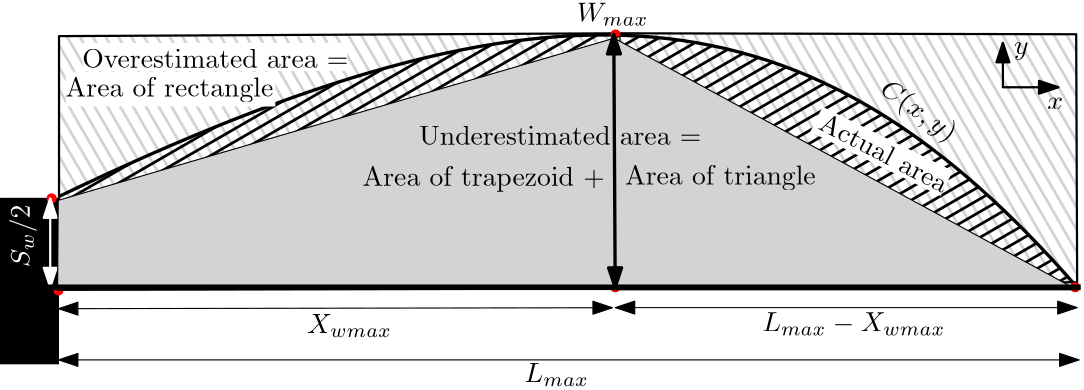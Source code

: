 <?xml version="1.0"?>
<!DOCTYPE ipe SYSTEM "ipe.dtd">
<ipe version="70218" creator="Ipe 7.2.24">
<info created="D:20201022174427" modified="D:20220107201323"/>
<ipestyle name="basic">
<symbol name="arrow/arc(spx)">
<path stroke="sym-stroke" fill="sym-stroke" pen="sym-pen">
0 0 m
-1 0.333 l
-1 -0.333 l
h
</path>
</symbol>
<symbol name="arrow/farc(spx)">
<path stroke="sym-stroke" fill="white" pen="sym-pen">
0 0 m
-1 0.333 l
-1 -0.333 l
h
</path>
</symbol>
<symbol name="arrow/ptarc(spx)">
<path stroke="sym-stroke" fill="sym-stroke" pen="sym-pen">
0 0 m
-1 0.333 l
-0.8 0 l
-1 -0.333 l
h
</path>
</symbol>
<symbol name="arrow/fptarc(spx)">
<path stroke="sym-stroke" fill="white" pen="sym-pen">
0 0 m
-1 0.333 l
-0.8 0 l
-1 -0.333 l
h
</path>
</symbol>
<symbol name="mark/circle(sx)" transformations="translations">
<path fill="sym-stroke">
0.6 0 0 0.6 0 0 e
0.4 0 0 0.4 0 0 e
</path>
</symbol>
<symbol name="mark/disk(sx)" transformations="translations">
<path fill="sym-stroke">
0.6 0 0 0.6 0 0 e
</path>
</symbol>
<symbol name="mark/fdisk(sfx)" transformations="translations">
<group>
<path fill="sym-fill">
0.5 0 0 0.5 0 0 e
</path>
<path fill="sym-stroke" fillrule="eofill">
0.6 0 0 0.6 0 0 e
0.4 0 0 0.4 0 0 e
</path>
</group>
</symbol>
<symbol name="mark/box(sx)" transformations="translations">
<path fill="sym-stroke" fillrule="eofill">
-0.6 -0.6 m
0.6 -0.6 l
0.6 0.6 l
-0.6 0.6 l
h
-0.4 -0.4 m
0.4 -0.4 l
0.4 0.4 l
-0.4 0.4 l
h
</path>
</symbol>
<symbol name="mark/square(sx)" transformations="translations">
<path fill="sym-stroke">
-0.6 -0.6 m
0.6 -0.6 l
0.6 0.6 l
-0.6 0.6 l
h
</path>
</symbol>
<symbol name="mark/fsquare(sfx)" transformations="translations">
<group>
<path fill="sym-fill">
-0.5 -0.5 m
0.5 -0.5 l
0.5 0.5 l
-0.5 0.5 l
h
</path>
<path fill="sym-stroke" fillrule="eofill">
-0.6 -0.6 m
0.6 -0.6 l
0.6 0.6 l
-0.6 0.6 l
h
-0.4 -0.4 m
0.4 -0.4 l
0.4 0.4 l
-0.4 0.4 l
h
</path>
</group>
</symbol>
<symbol name="mark/cross(sx)" transformations="translations">
<group>
<path fill="sym-stroke">
-0.43 -0.57 m
0.57 0.43 l
0.43 0.57 l
-0.57 -0.43 l
h
</path>
<path fill="sym-stroke">
-0.43 0.57 m
0.57 -0.43 l
0.43 -0.57 l
-0.57 0.43 l
h
</path>
</group>
</symbol>
<symbol name="arrow/fnormal(spx)">
<path stroke="sym-stroke" fill="white" pen="sym-pen">
0 0 m
-1 0.333 l
-1 -0.333 l
h
</path>
</symbol>
<symbol name="arrow/pointed(spx)">
<path stroke="sym-stroke" fill="sym-stroke" pen="sym-pen">
0 0 m
-1 0.333 l
-0.8 0 l
-1 -0.333 l
h
</path>
</symbol>
<symbol name="arrow/fpointed(spx)">
<path stroke="sym-stroke" fill="white" pen="sym-pen">
0 0 m
-1 0.333 l
-0.8 0 l
-1 -0.333 l
h
</path>
</symbol>
<symbol name="arrow/linear(spx)">
<path stroke="sym-stroke" pen="sym-pen">
-1 0.333 m
0 0 l
-1 -0.333 l
</path>
</symbol>
<symbol name="arrow/fdouble(spx)">
<path stroke="sym-stroke" fill="white" pen="sym-pen">
0 0 m
-1 0.333 l
-1 -0.333 l
h
-1 0 m
-2 0.333 l
-2 -0.333 l
h
</path>
</symbol>
<symbol name="arrow/double(spx)">
<path stroke="sym-stroke" fill="sym-stroke" pen="sym-pen">
0 0 m
-1 0.333 l
-1 -0.333 l
h
-1 0 m
-2 0.333 l
-2 -0.333 l
h
</path>
</symbol>
<anglesize name="22.5 deg" value="22.5"/>
<anglesize name="30 deg" value="30"/>
<anglesize name="45 deg" value="45"/>
<anglesize name="60 deg" value="60"/>
<anglesize name="90 deg" value="90"/>
<arrowsize name="large" value="10"/>
<arrowsize name="small" value="5"/>
<arrowsize name="tiny" value="3"/>
<color name="blue" value="0 0 1"/>
<color name="brown" value="0.647 0.165 0.165"/>
<color name="darkblue" value="0 0 0.545"/>
<color name="darkcyan" value="0 0.545 0.545"/>
<color name="darkgray" value="0.663"/>
<color name="darkgreen" value="0 0.392 0"/>
<color name="darkmagenta" value="0.545 0 0.545"/>
<color name="darkorange" value="1 0.549 0"/>
<color name="darkred" value="0.545 0 0"/>
<color name="gold" value="1 0.843 0"/>
<color name="gray" value="0.745"/>
<color name="green" value="0 1 0"/>
<color name="lightblue" value="0.678 0.847 0.902"/>
<color name="lightcyan" value="0.878 1 1"/>
<color name="lightgray" value="0.827"/>
<color name="lightgreen" value="0.565 0.933 0.565"/>
<color name="lightyellow" value="1 1 0.878"/>
<color name="navy" value="0 0 0.502"/>
<color name="orange" value="1 0.647 0"/>
<color name="pink" value="1 0.753 0.796"/>
<color name="purple" value="0.627 0.125 0.941"/>
<color name="red" value="1 0 0"/>
<color name="seagreen" value="0.18 0.545 0.341"/>
<color name="turquoise" value="0.251 0.878 0.816"/>
<color name="violet" value="0.933 0.51 0.933"/>
<color name="yellow" value="1 1 0"/>
<dashstyle name="dash dot dotted" value="[4 2 1 2 1 2] 0"/>
<dashstyle name="dash dotted" value="[4 2 1 2] 0"/>
<dashstyle name="dashed" value="[4] 0"/>
<dashstyle name="dotted" value="[1 3] 0"/>
<gridsize name="10 pts (~3.5 mm)" value="10"/>
<gridsize name="14 pts (~5 mm)" value="14"/>
<gridsize name="16 pts (~6 mm)" value="16"/>
<gridsize name="20 pts (~7 mm)" value="20"/>
<gridsize name="28 pts (~10 mm)" value="28"/>
<gridsize name="32 pts (~12 mm)" value="32"/>
<gridsize name="4 pts" value="4"/>
<gridsize name="56 pts (~20 mm)" value="56"/>
<gridsize name="8 pts (~3 mm)" value="8"/>
<opacity name="10%" value="0.1"/>
<opacity name="30%" value="0.3"/>
<opacity name="50%" value="0.5"/>
<opacity name="75%" value="0.75"/>
<pen name="fat" value="1.2"/>
<pen name="heavier" value="0.8"/>
<pen name="ultrafat" value="2"/>
<symbolsize name="large" value="5"/>
<symbolsize name="small" value="2"/>
<symbolsize name="tiny" value="1.1"/>
<textsize name="Huge" value="\Huge"/>
<textsize name="LARGE" value="\LARGE"/>
<textsize name="Large" value="\Large"/>
<textsize name="footnote" value="\footnotesize"/>
<textsize name="huge" value="\huge"/>
<textsize name="large" value="\large"/>
<textsize name="small" value="\small"/>
<textsize name="tiny" value="\tiny"/>
<textstyle name="center" begin="\begin{center}" end="\end{center}"/>
<textstyle name="item" begin="\begin{itemize}\item{}" end="\end{itemize}"/>
<textstyle name="itemize" begin="\begin{itemize}" end="\end{itemize}"/>
<tiling name="falling" angle="-60" step="4" width="1"/>
<tiling name="rising" angle="30" step="4" width="1"/>
</ipestyle>
<page>
<layer name="alpha"/>
<view layers="alpha" active="alpha"/>
<path layer="alpha" matrix="0.651334 0 0 0.930559 50.2078 42.2204" stroke="black" fill="black">
112 608 m
112 544 l
144 544 l
144 608 l
h
</path>
<path matrix="0.998761 0 0 0.975825 0.6329 16.1348" stroke="black" fill="lightgray" pen="heavier" tiling="falling">
344.808 667.428 m
143.75 666.384 l
143.75 573.16 l
510.733 575.595 l
510.385 667.08 l
h
</path>
<path matrix="0.995204 0 0 1.00899 2.45289 -6.24244" stroke="black" fill="black" pen="fat" tiling="rising">
142.229 609.369 m
321.653 694.25
413.435 687.349
511.429 576.244 c
</path>
<use name="mark/disk(sx)" pos="141.539 608" size="normal" stroke="red"/>
<use name="mark/disk(sx)" pos="144 574.864" size="normal" stroke="red"/>
<use name="mark/disk(sx)" pos="344.426 576" size="normal" stroke="red"/>
<use name="mark/disk(sx)" pos="510.048 576" size="normal" stroke="red"/>
<use name="mark/disk(sx)" pos="344.554 667.007" size="normal" stroke="red"/>
<text matrix="0 1 -1 0 901.669 519.231" pos="64 768" stroke="white" type="label" width="22.521" height="7.473" depth="2.49" valign="baseline" style="math">S_w/2</text>
<path stroke="white" fill="pink" pen="heavier" arrow="normal/normal" rarrow="normal/normal">
141.036 608 m
141.036 576 l
</path>
<path stroke="black" fill="pink" arrow="normal/normal" rarrow="normal/normal">
144 568.29 m
343.416 568.638 l
</path>
<path stroke="black" fill="pink" arrow="normal/normal" rarrow="normal/normal">
144 549.854 m
511.429 549.854 l
</path>
<path matrix="1 0 0 1 0.347851 8.04157" stroke="black" fill="pink" arrow="normal/normal" rarrow="normal/normal">
344.112 560.638 m
510.385 560.638 l
</path>
<text transformations="translations" pos="311.762 541.854" stroke="black" type="label" width="23.187" height="6.812" depth="1.49" valign="baseline" style="math">L_{max}</text>
<text matrix="1 0 0 1 -78.2666 17.6835" transformations="translations" pos="311.762 541.854" stroke="black" type="label" width="30.612" height="6.812" depth="1.49" valign="baseline" style="math">X_{wmax}</text>
<text matrix="1 0 0 1 179.491 -39.6551" transformations="translations" pos="151.055 711.257" stroke="black" type="label" width="25.816" height="6.812" depth="1.49" valign="baseline" style="math">W_{max}</text>
<text matrix="0.821503 -0.570205 0.570205 0.821503 -40.5847 131.07" pos="100.616 696.647" stroke="black" type="label" width="30.946" height="7.473" depth="2.49" valign="baseline" style="math">C(x,y)</text>
<text matrix="1 0 0 1 329.067 -160.838" transformations="translations" pos="68.266 720.997" stroke="black" type="label" width="65.975" height="6.812" depth="1.49" valign="baseline" style="math">L_{max} - X_{wmax}</text>
<path matrix="0.999977 -0.00680301 0.00680301 0.999977 -4.21609 1.68065" stroke="0" fill="lightgray">
144 574.174 m
144 606.608 l
345.867 666.971 l
344.426 576 l
344.426 576 l
h
</path>
<path matrix="1 0 0 1 -1.3655 -0.910332" stroke="0" fill="lightgray">
345.089 666.738 m
512 576 l
345.806 576 l
345.806 576 l
h
</path>
<path stroke="black" pen="fat" arrow="normal/normal" rarrow="normal/normal">
343.93 667.021 m
344.426 576 l
</path>
<text matrix="1 0 0 1 273.78 -103.842" transformations="translations" pos="74.1794 716.823" stroke="black" type="label" width="68.687" height="6.926" depth="1.93" valign="baseline">Area of triangle</text>
<text matrix="1 0 0 1 179.291 -104.297" transformations="translations" pos="74.1794 716.823" stroke="black" type="label" width="87.229" height="6.926" depth="1.93" valign="baseline">Area of trapezoid   +</text>
<path matrix="0.97 0 0 1 15.36 0" stroke="black" pen="ultrafat">
112 576 m
512 576 l
</path>
<group matrix="1 0 0 1 343.195 -134.729">
<path matrix="0.624315 -0.30769 0.238303 0.483526 -148.68 424.731" fill="white">
66.5032 768.192 m
66.5032 749.53 l
141.606 749.53 l
141.606 768.192 l
h
</path>
<text matrix="0.88745 -0.460903 0.460903 0.88745 -331.776 119.109" pos="61.0412 762.73" stroke="black" type="label" width="50.671" height="6.918" depth="0" valign="baseline">Actual area</text>
</group>
<text matrix="1 0 0 1 181.544 -97.8274" transformations="translations" pos="92.2677 725.171" stroke="black" type="label" width="104.995" height="6.918" depth="0" valign="baseline">Underestimated area = </text>
<group matrix="1 0 0 1 324 -120">
<path stroke="black" pen="heavier" arrow="normal/normal" rarrow="normal/normal">
160 784 m
160 768 l
180 768 l
</path>
<text matrix="1 0 0 1 128 -4" transformations="translations" pos="48 764" stroke="black" type="label" width="5.694" height="4.289" depth="0" valign="baseline" style="math">x</text>
<text matrix="1 0 0 1 116 16" transformations="translations" pos="48 764" stroke="black" type="label" width="5.242" height="4.297" depth="1.93" valign="baseline" style="math">y</text>
</group>
<group matrix="1 0 0 1 37.4698 -120.215">
<path matrix="0.515947 0 0 0.575403 62.2247 331.629" stroke="1" fill="white">
103.126 786.202 m
103.126 769.288 l
287.092 769.288 l
287.092 786.202 l
h
</path>
<text matrix="1 0 0 1 -0.520413 -5.20413" transformations="translations" pos="115.616 780.477" stroke="black" type="label" width="95.863" height="6.918" depth="0" valign="baseline">Overestimated area =</text>
</group>
<group matrix="1 0 0 1 -200.099 -120.736">
<path matrix="0.407465 0 0 0.716302 304.996 210.966" stroke="1" fill="white">
103.126 786.202 m
103.126 769.288 l
287.092 769.288 l
287.092 786.202 l
h
</path>
<text matrix="1 0 0 1 231.063 -15.0917" transformations="translations" pos="115.616 780.477" stroke="black" type="label" width="74.775" height="6.926" depth="1.93" valign="baseline">Area of rectangle</text>
</group>
</page>
</ipe>
